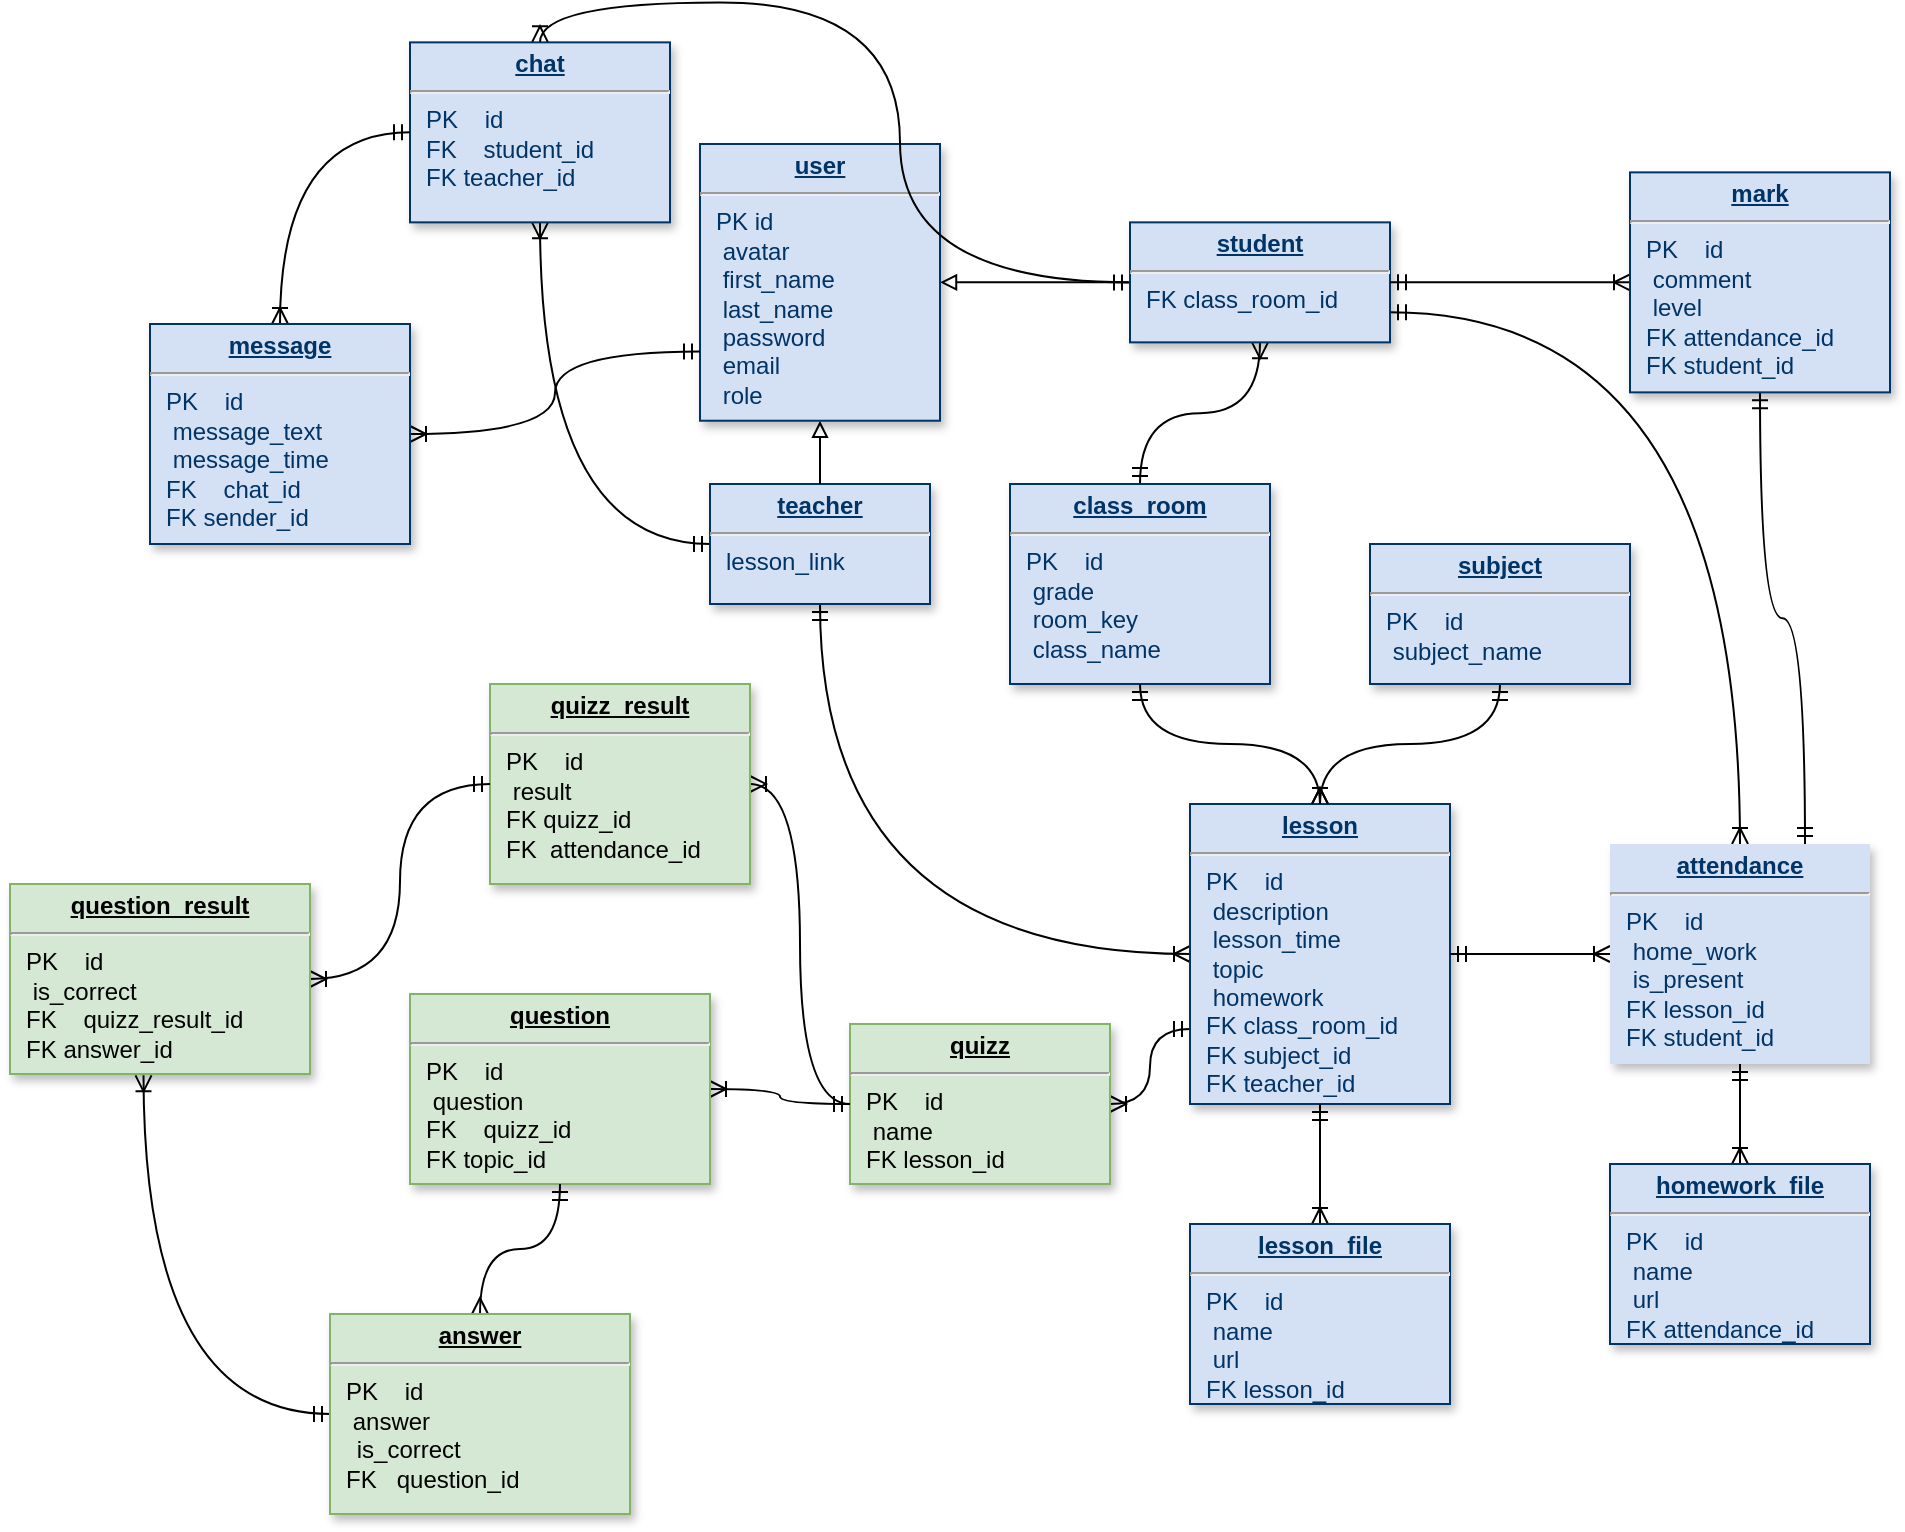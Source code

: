<mxfile version="21.3.7" type="device">
  <diagram name="Page-1" id="efa7a0a1-bf9b-a30e-e6df-94a7791c09e9">
    <mxGraphModel dx="2644" dy="2069" grid="1" gridSize="10" guides="1" tooltips="1" connect="1" arrows="1" fold="1" page="1" pageScale="1" pageWidth="826" pageHeight="1169" background="none" math="0" shadow="0">
      <root>
        <mxCell id="0" />
        <mxCell id="1" parent="0" />
        <mxCell id="FSWhQBPComcUucXuJDat-130" style="edgeStyle=orthogonalEdgeStyle;rounded=0;orthogonalLoop=1;jettySize=auto;html=1;exitX=0.5;exitY=1;exitDx=0;exitDy=0;entryX=0;entryY=0.5;entryDx=0;entryDy=0;endArrow=ERoneToMany;endFill=0;startArrow=ERmandOne;startFill=0;curved=1;" parent="1" source="21" target="FSWhQBPComcUucXuJDat-122" edge="1">
          <mxGeometry relative="1" as="geometry" />
        </mxCell>
        <mxCell id="FSWhQBPComcUucXuJDat-151" style="edgeStyle=orthogonalEdgeStyle;rounded=0;orthogonalLoop=1;jettySize=auto;html=1;entryX=0.5;entryY=1;entryDx=0;entryDy=0;startArrow=ERmandOne;startFill=0;endArrow=ERoneToMany;endFill=0;curved=1;" parent="1" source="21" target="FSWhQBPComcUucXuJDat-150" edge="1">
          <mxGeometry relative="1" as="geometry" />
        </mxCell>
        <mxCell id="21" value="&lt;p style=&quot;margin: 0px; margin-top: 4px; text-align: center; text-decoration: underline;&quot;&gt;&lt;strong&gt;teacher&lt;/strong&gt;&lt;/p&gt;&lt;hr&gt;&lt;p style=&quot;margin: 0px; margin-left: 8px;&quot;&gt;lesson_link&lt;/p&gt;" style="verticalAlign=top;align=left;overflow=fill;fontSize=12;fontFamily=Helvetica;html=1;strokeColor=#003366;shadow=1;fillColor=#D4E1F5;fontColor=#003366" parent="1" vertex="1">
          <mxGeometry x="310" y="120" width="110" height="60" as="geometry" />
        </mxCell>
        <mxCell id="FSWhQBPComcUucXuJDat-115" style="edgeStyle=orthogonalEdgeStyle;rounded=0;orthogonalLoop=1;jettySize=auto;html=1;exitX=1;exitY=0.5;exitDx=0;exitDy=0;entryX=0;entryY=0.5;entryDx=0;entryDy=0;endArrow=none;endFill=0;startArrow=block;startFill=0;curved=1;" parent="1" source="25" target="FSWhQBPComcUucXuJDat-114" edge="1">
          <mxGeometry relative="1" as="geometry" />
        </mxCell>
        <mxCell id="FSWhQBPComcUucXuJDat-116" style="edgeStyle=orthogonalEdgeStyle;rounded=0;orthogonalLoop=1;jettySize=auto;html=1;endArrow=none;endFill=0;startArrow=block;startFill=0;curved=1;" parent="1" source="25" target="21" edge="1">
          <mxGeometry relative="1" as="geometry" />
        </mxCell>
        <mxCell id="25" value="&lt;p style=&quot;margin: 0px; margin-top: 4px; text-align: center; text-decoration: underline;&quot;&gt;&lt;b&gt;user&lt;/b&gt;&lt;/p&gt;&lt;hr&gt;&lt;p style=&quot;margin: 0px; margin-left: 8px;&quot;&gt;PK&lt;span style=&quot;white-space: pre;&quot;&gt; &lt;/span&gt;id&lt;span style=&quot;white-space: pre;&quot;&gt; &lt;/span&gt;&lt;span style=&quot;white-space: pre;&quot;&gt; &lt;/span&gt;&lt;/p&gt;&lt;p style=&quot;margin: 0px; margin-left: 8px;&quot;&gt;&lt;span style=&quot;white-space: pre;&quot;&gt; &lt;/span&gt;avatar&lt;br&gt;&lt;/p&gt;&lt;p style=&quot;margin: 0px; margin-left: 8px;&quot;&gt;&lt;span style=&quot;white-space: pre;&quot;&gt; &lt;/span&gt;first_name&lt;br&gt;&lt;/p&gt;&lt;p style=&quot;margin: 0px; margin-left: 8px;&quot;&gt;&lt;span style=&quot;white-space: pre;&quot;&gt; &lt;/span&gt;last_name&lt;br&gt;&lt;/p&gt;&lt;p style=&quot;margin: 0px; margin-left: 8px;&quot;&gt;&lt;span style=&quot;white-space: pre;&quot;&gt; &lt;/span&gt;password&lt;br&gt;&lt;/p&gt;&lt;p style=&quot;margin: 0px; margin-left: 8px;&quot;&gt;&lt;span style=&quot;white-space: pre;&quot;&gt; &lt;/span&gt;email&lt;br&gt;&lt;/p&gt;&lt;p style=&quot;margin: 0px; margin-left: 8px;&quot;&gt;&lt;span style=&quot;white-space: pre;&quot;&gt; &lt;/span&gt;role&lt;/p&gt;" style="verticalAlign=top;align=left;overflow=fill;fontSize=12;fontFamily=Helvetica;html=1;strokeColor=#003366;shadow=1;fillColor=#D4E1F5;fontColor=#003366" parent="1" vertex="1">
          <mxGeometry x="305" y="-50" width="120" height="138.36" as="geometry" />
        </mxCell>
        <mxCell id="FSWhQBPComcUucXuJDat-127" style="edgeStyle=orthogonalEdgeStyle;rounded=0;orthogonalLoop=1;jettySize=auto;html=1;entryX=0.5;entryY=0;entryDx=0;entryDy=0;startArrow=ERoneToMany;startFill=0;endArrow=ERmandOne;endFill=0;curved=1;" parent="1" source="FSWhQBPComcUucXuJDat-114" target="FSWhQBPComcUucXuJDat-117" edge="1">
          <mxGeometry relative="1" as="geometry" />
        </mxCell>
        <mxCell id="FSWhQBPComcUucXuJDat-134" style="rounded=0;orthogonalLoop=1;jettySize=auto;html=1;entryX=0.5;entryY=0;entryDx=0;entryDy=0;startArrow=ERmandOne;startFill=0;endArrow=ERoneToMany;endFill=0;exitX=1;exitY=0.75;exitDx=0;exitDy=0;edgeStyle=orthogonalEdgeStyle;curved=1;" parent="1" source="FSWhQBPComcUucXuJDat-114" target="FSWhQBPComcUucXuJDat-132" edge="1">
          <mxGeometry relative="1" as="geometry" />
        </mxCell>
        <mxCell id="FSWhQBPComcUucXuJDat-152" style="edgeStyle=orthogonalEdgeStyle;rounded=0;orthogonalLoop=1;jettySize=auto;html=1;entryX=0.5;entryY=0;entryDx=0;entryDy=0;startArrow=ERmandOne;startFill=0;endArrow=ERoneToMany;endFill=0;curved=1;" parent="1" source="FSWhQBPComcUucXuJDat-114" target="FSWhQBPComcUucXuJDat-150" edge="1">
          <mxGeometry relative="1" as="geometry" />
        </mxCell>
        <mxCell id="FSWhQBPComcUucXuJDat-114" value="&lt;p style=&quot;margin: 0px; margin-top: 4px; text-align: center; text-decoration: underline;&quot;&gt;&lt;strong&gt;student&lt;/strong&gt;&lt;/p&gt;&lt;hr&gt;&lt;p style=&quot;margin: 0px; margin-left: 8px;&quot;&gt;FK class_room_id&lt;/p&gt;" style="verticalAlign=top;align=left;overflow=fill;fontSize=12;fontFamily=Helvetica;html=1;strokeColor=#003366;shadow=1;fillColor=#D4E1F5;fontColor=#003366" parent="1" vertex="1">
          <mxGeometry x="520" y="-10.82" width="130" height="60" as="geometry" />
        </mxCell>
        <mxCell id="FSWhQBPComcUucXuJDat-117" value="&lt;p style=&quot;margin: 0px; margin-top: 4px; text-align: center; text-decoration: underline;&quot;&gt;&lt;strong&gt;class_room&lt;/strong&gt;&lt;/p&gt;&lt;hr&gt;&lt;p style=&quot;border-color: var(--border-color); margin: 0px 0px 0px 8px;&quot;&gt;PK&lt;span style=&quot;white-space: pre;&quot;&gt;&amp;nbsp;&amp;nbsp;&amp;nbsp;&amp;nbsp;&lt;/span&gt;id&lt;span style=&quot;border-color: var(--border-color);&quot;&gt;&lt;span style=&quot;white-space: pre;&quot;&gt;&amp;nbsp;&amp;nbsp;&amp;nbsp;&amp;nbsp;&lt;/span&gt;&lt;/span&gt;&lt;span style=&quot;border-color: var(--border-color);&quot;&gt;&lt;span style=&quot;white-space: pre;&quot;&gt;&amp;nbsp;&amp;nbsp;&lt;/span&gt;&lt;/span&gt;&lt;/p&gt;&lt;p style=&quot;border-color: var(--border-color); margin: 0px 0px 0px 8px;&quot;&gt;&lt;span style=&quot;border-color: var(--border-color);&quot;&gt;&lt;span style=&quot;white-space: pre;&quot;&gt;&lt;span style=&quot;white-space: pre;&quot;&gt; &lt;/span&gt;grade&lt;/span&gt;&lt;/span&gt;&lt;/p&gt;&lt;p style=&quot;border-color: var(--border-color); margin: 0px 0px 0px 8px;&quot;&gt;&lt;span style=&quot;border-color: var(--border-color);&quot;&gt;&lt;span style=&quot;white-space: pre;&quot;&gt;&lt;span style=&quot;white-space: pre;&quot;&gt; &lt;/span&gt;room_key&lt;br&gt;&lt;/span&gt;&lt;/span&gt;&lt;/p&gt;&lt;p style=&quot;border-color: var(--border-color); margin: 0px 0px 0px 8px;&quot;&gt;&lt;span style=&quot;white-space: pre;&quot;&gt; &lt;/span&gt;class_name&lt;br&gt;&lt;/p&gt;&lt;p style=&quot;border-color: var(--border-color); margin: 0px 0px 0px 8px;&quot;&gt;&lt;span style=&quot;border-color: var(--border-color);&quot;&gt;&lt;span style=&quot;white-space: pre;&quot;&gt;&amp;nbsp;&amp;nbsp;&lt;/span&gt;&lt;/span&gt;&lt;/p&gt;&lt;div&gt;&lt;br&gt;&lt;/div&gt;" style="verticalAlign=top;align=left;overflow=fill;fontSize=12;fontFamily=Helvetica;html=1;strokeColor=#003366;shadow=1;fillColor=#D4E1F5;fontColor=#003366" parent="1" vertex="1">
          <mxGeometry x="460" y="120" width="130" height="100" as="geometry" />
        </mxCell>
        <mxCell id="FSWhQBPComcUucXuJDat-123" style="edgeStyle=orthogonalEdgeStyle;rounded=0;orthogonalLoop=1;jettySize=auto;html=1;entryX=0.5;entryY=1;entryDx=0;entryDy=0;startArrow=ERoneToMany;startFill=0;endArrow=ERmandOne;endFill=0;curved=1;" parent="1" source="FSWhQBPComcUucXuJDat-122" target="FSWhQBPComcUucXuJDat-117" edge="1">
          <mxGeometry relative="1" as="geometry" />
        </mxCell>
        <mxCell id="FSWhQBPComcUucXuJDat-171" style="edgeStyle=orthogonalEdgeStyle;rounded=0;orthogonalLoop=1;jettySize=auto;html=1;exitX=0;exitY=0.75;exitDx=0;exitDy=0;entryX=1;entryY=0.5;entryDx=0;entryDy=0;curved=1;endArrow=ERoneToMany;endFill=0;startArrow=ERmandOne;startFill=0;" parent="1" source="FSWhQBPComcUucXuJDat-122" target="FSWhQBPComcUucXuJDat-168" edge="1">
          <mxGeometry relative="1" as="geometry" />
        </mxCell>
        <mxCell id="FSWhQBPComcUucXuJDat-122" value="&lt;p style=&quot;margin: 0px; margin-top: 4px; text-align: center; text-decoration: underline;&quot;&gt;&lt;strong&gt;lesson&lt;/strong&gt;&lt;/p&gt;&lt;hr&gt;&lt;p style=&quot;border-color: var(--border-color); margin: 0px 0px 0px 8px;&quot;&gt;PK&lt;span style=&quot;white-space: pre;&quot;&gt;&amp;nbsp;&amp;nbsp;&amp;nbsp;&amp;nbsp;&lt;/span&gt;id&lt;span style=&quot;border-color: var(--border-color);&quot;&gt;&lt;span style=&quot;white-space: pre;&quot;&gt;&amp;nbsp;&amp;nbsp;&amp;nbsp;&amp;nbsp;&lt;/span&gt;&lt;/span&gt;&lt;span style=&quot;border-color: var(--border-color);&quot;&gt;&lt;span style=&quot;white-space: pre;&quot;&gt;&amp;nbsp;&amp;nbsp;&lt;/span&gt;&lt;/span&gt;&lt;/p&gt;&lt;p style=&quot;border-color: var(--border-color); margin: 0px 0px 0px 8px;&quot;&gt;&lt;span style=&quot;border-color: var(--border-color);&quot;&gt;&lt;span style=&quot;white-space: pre;&quot;&gt;&lt;span style=&quot;white-space: pre;&quot;&gt; &lt;/span&gt;description&lt;/span&gt;&lt;/span&gt;&lt;/p&gt;&lt;p style=&quot;border-color: var(--border-color); margin: 0px 0px 0px 8px;&quot;&gt;&lt;span style=&quot;border-color: var(--border-color);&quot;&gt;&lt;span style=&quot;white-space: pre;&quot;&gt;&lt;span style=&quot;white-space: pre;&quot;&gt; &lt;/span&gt;lesson_time&lt;br&gt;&lt;/span&gt;&lt;/span&gt;&lt;/p&gt;&lt;p style=&quot;border-color: var(--border-color); margin: 0px 0px 0px 8px;&quot;&gt;&lt;span style=&quot;border-color: var(--border-color);&quot;&gt;&lt;span style=&quot;white-space: pre;&quot;&gt;&lt;span style=&quot;white-space: pre;&quot;&gt; &lt;/span&gt;topic&lt;br&gt;&lt;/span&gt;&lt;/span&gt;&lt;/p&gt;&lt;p style=&quot;border-color: var(--border-color); margin: 0px 0px 0px 8px;&quot;&gt;&lt;span style=&quot;border-color: var(--border-color);&quot;&gt;&lt;span style=&quot;white-space: pre;&quot;&gt;&lt;span style=&quot;white-space: pre;&quot;&gt; &lt;/span&gt;homework&lt;br&gt;&lt;/span&gt;&lt;/span&gt;&lt;/p&gt;&lt;p style=&quot;border-color: var(--border-color); margin: 0px 0px 0px 8px;&quot;&gt;&lt;span style=&quot;white-space: pre;&quot;&gt;FK&lt;span style=&quot;white-space: pre;&quot;&gt; &lt;/span&gt;class_room_id&lt;/span&gt;&lt;/p&gt;&lt;p style=&quot;border-color: var(--border-color); margin: 0px 0px 0px 8px;&quot;&gt;&lt;span style=&quot;white-space: pre;&quot;&gt;FK&lt;span style=&quot;white-space: pre;&quot;&gt; &lt;/span&gt;subject_id&lt;/span&gt;&lt;/p&gt;&lt;p style=&quot;border-color: var(--border-color); margin: 0px 0px 0px 8px;&quot;&gt;&lt;span style=&quot;white-space: pre;&quot;&gt;FK&lt;span style=&quot;white-space: pre;&quot;&gt; &lt;/span&gt;teacher_id&lt;/span&gt;&lt;/p&gt;&lt;div&gt;&lt;br&gt;&lt;/div&gt;" style="verticalAlign=top;align=left;overflow=fill;fontSize=12;fontFamily=Helvetica;html=1;strokeColor=#003366;shadow=1;fillColor=#D4E1F5;fontColor=#003366" parent="1" vertex="1">
          <mxGeometry x="550" y="280" width="130" height="150" as="geometry" />
        </mxCell>
        <mxCell id="FSWhQBPComcUucXuJDat-129" style="edgeStyle=orthogonalEdgeStyle;rounded=0;orthogonalLoop=1;jettySize=auto;html=1;entryX=0.5;entryY=0;entryDx=0;entryDy=0;endArrow=ERoneToMany;endFill=0;startArrow=ERmandOne;startFill=0;curved=1;" parent="1" source="FSWhQBPComcUucXuJDat-126" target="FSWhQBPComcUucXuJDat-122" edge="1">
          <mxGeometry relative="1" as="geometry" />
        </mxCell>
        <mxCell id="FSWhQBPComcUucXuJDat-126" value="&lt;p style=&quot;margin: 0px; margin-top: 4px; text-align: center; text-decoration: underline;&quot;&gt;&lt;strong&gt;subject&lt;/strong&gt;&lt;/p&gt;&lt;hr&gt;&lt;p style=&quot;border-color: var(--border-color); margin: 0px 0px 0px 8px;&quot;&gt;PK&amp;nbsp;&amp;nbsp;&amp;nbsp;&amp;nbsp;id&lt;span style=&quot;border-color: var(--border-color);&quot;&gt;&lt;span style=&quot;border-color: var(--border-color);&quot;&gt;&amp;nbsp;&amp;nbsp;&amp;nbsp;&amp;nbsp;&lt;/span&gt;&lt;/span&gt;&lt;span style=&quot;border-color: var(--border-color);&quot;&gt;&lt;span style=&quot;border-color: var(--border-color);&quot;&gt;&amp;nbsp;&lt;/span&gt;&lt;/span&gt;&lt;/p&gt;&lt;p style=&quot;border-color: var(--border-color); margin: 0px 0px 0px 8px;&quot;&gt;&lt;span style=&quot;border-color: var(--border-color);&quot;&gt;&lt;span style=&quot;border-color: var(--border-color);&quot;&gt;&lt;span style=&quot;white-space: pre;&quot;&gt; &lt;/span&gt;subject_name&amp;nbsp;&lt;/span&gt;&lt;/span&gt;&lt;/p&gt;&lt;div&gt;&lt;span style=&quot;border-color: var(--border-color);&quot;&gt;&lt;span style=&quot;border-color: var(--border-color);&quot;&gt;&lt;br&gt;&lt;/span&gt;&lt;/span&gt;&lt;/div&gt;" style="verticalAlign=top;align=left;overflow=fill;fontSize=12;fontFamily=Helvetica;html=1;strokeColor=#003366;shadow=1;fillColor=#D4E1F5;fontColor=#003366" parent="1" vertex="1">
          <mxGeometry x="640" y="150" width="130" height="70" as="geometry" />
        </mxCell>
        <mxCell id="FSWhQBPComcUucXuJDat-133" style="edgeStyle=orthogonalEdgeStyle;rounded=0;orthogonalLoop=1;jettySize=auto;html=1;exitX=0;exitY=0.5;exitDx=0;exitDy=0;entryX=1;entryY=0.5;entryDx=0;entryDy=0;startArrow=ERoneToMany;startFill=0;endArrow=ERmandOne;endFill=0;curved=1;" parent="1" source="FSWhQBPComcUucXuJDat-132" target="FSWhQBPComcUucXuJDat-122" edge="1">
          <mxGeometry relative="1" as="geometry" />
        </mxCell>
        <mxCell id="FSWhQBPComcUucXuJDat-132" value="&lt;p style=&quot;margin: 0px; margin-top: 4px; text-align: center; text-decoration: underline;&quot;&gt;&lt;strong&gt;attendance&lt;/strong&gt;&lt;/p&gt;&lt;hr&gt;&lt;p style=&quot;border-color: var(--border-color); margin: 0px 0px 0px 8px;&quot;&gt;PK&lt;span style=&quot;white-space: pre;&quot;&gt;&amp;nbsp;&amp;nbsp;&amp;nbsp;&amp;nbsp;&lt;/span&gt;id&lt;span style=&quot;border-color: var(--border-color);&quot;&gt;&lt;span style=&quot;white-space: pre;&quot;&gt;&amp;nbsp;&amp;nbsp;&amp;nbsp;&amp;nbsp;&lt;/span&gt;&lt;/span&gt;&lt;span style=&quot;border-color: var(--border-color);&quot;&gt;&lt;span style=&quot;white-space: pre;&quot;&gt;&amp;nbsp;&amp;nbsp;&lt;/span&gt;&lt;/span&gt;&lt;/p&gt;&lt;p style=&quot;border-color: var(--border-color); margin: 0px 0px 0px 8px;&quot;&gt;&lt;span style=&quot;border-color: var(--border-color);&quot;&gt;&lt;span style=&quot;white-space: pre;&quot;&gt;&lt;span style=&quot;white-space: pre;&quot;&gt; &lt;/span&gt;home_work&lt;/span&gt;&lt;/span&gt;&lt;/p&gt;&lt;p style=&quot;border-color: var(--border-color); margin: 0px 0px 0px 8px;&quot;&gt;&lt;span style=&quot;border-color: var(--border-color);&quot;&gt;&lt;span style=&quot;white-space: pre;&quot;&gt;&lt;span style=&quot;white-space: pre;&quot;&gt; &lt;/span&gt;is_present&lt;br&gt;&lt;/span&gt;&lt;/span&gt;&lt;/p&gt;&lt;p style=&quot;border-color: var(--border-color); margin: 0px 0px 0px 8px;&quot;&gt;&lt;span style=&quot;border-color: var(--border-color);&quot;&gt;&lt;span style=&quot;white-space: pre;&quot;&gt;FK&lt;span style=&quot;white-space: pre;&quot;&gt; &lt;/span&gt;lesson_id&lt;/span&gt;&lt;/span&gt;&lt;/p&gt;&lt;p style=&quot;border-color: var(--border-color); margin: 0px 0px 0px 8px;&quot;&gt;&lt;span style=&quot;border-color: var(--border-color);&quot;&gt;&lt;span style=&quot;white-space: pre;&quot;&gt;FK&lt;span style=&quot;white-space: pre;&quot;&gt; &lt;/span&gt;student_id&lt;/span&gt;&lt;/span&gt;&lt;/p&gt;&lt;p style=&quot;border-color: var(--border-color); margin: 0px 0px 0px 8px;&quot;&gt;&lt;span style=&quot;white-space: pre;&quot;&gt;&lt;br&gt;&lt;/span&gt;&lt;/p&gt;&lt;p style=&quot;border-color: var(--border-color); margin: 0px 0px 0px 8px;&quot;&gt;&lt;span style=&quot;border-color: var(--border-color);&quot;&gt;&lt;span style=&quot;white-space: pre;&quot;&gt;&amp;nbsp;&amp;nbsp;&lt;/span&gt;&lt;/span&gt;&lt;/p&gt;&lt;div&gt;&lt;br&gt;&lt;/div&gt;" style="verticalAlign=top;align=left;overflow=fill;fontSize=12;fontFamily=Helvetica;html=1;strokeColor=none;shadow=1;fillColor=#D4E1F5;fontColor=#003366" parent="1" vertex="1">
          <mxGeometry x="760" y="300" width="130" height="110" as="geometry" />
        </mxCell>
        <mxCell id="FSWhQBPComcUucXuJDat-136" style="edgeStyle=orthogonalEdgeStyle;rounded=0;orthogonalLoop=1;jettySize=auto;html=1;entryX=0.5;entryY=1;entryDx=0;entryDy=0;startArrow=ERoneToMany;startFill=0;endArrow=ERmandOne;endFill=0;curved=1;" parent="1" source="FSWhQBPComcUucXuJDat-135" target="FSWhQBPComcUucXuJDat-122" edge="1">
          <mxGeometry relative="1" as="geometry" />
        </mxCell>
        <mxCell id="FSWhQBPComcUucXuJDat-135" value="&lt;p style=&quot;margin: 0px; margin-top: 4px; text-align: center; text-decoration: underline;&quot;&gt;&lt;strong&gt;lesson_file&lt;/strong&gt;&lt;/p&gt;&lt;hr&gt;&lt;p style=&quot;border-color: var(--border-color); margin: 0px 0px 0px 8px;&quot;&gt;PK&lt;span style=&quot;white-space: pre;&quot;&gt;&amp;nbsp;&amp;nbsp;&amp;nbsp;&amp;nbsp;&lt;/span&gt;id&lt;span style=&quot;border-color: var(--border-color);&quot;&gt;&lt;span style=&quot;white-space: pre;&quot;&gt;&amp;nbsp;&amp;nbsp;&amp;nbsp;&amp;nbsp;&lt;/span&gt;&lt;/span&gt;&lt;span style=&quot;border-color: var(--border-color);&quot;&gt;&lt;span style=&quot;white-space: pre;&quot;&gt;&amp;nbsp;&amp;nbsp;&lt;/span&gt;&lt;/span&gt;&lt;/p&gt;&lt;p style=&quot;border-color: var(--border-color); margin: 0px 0px 0px 8px;&quot;&gt;&lt;span style=&quot;border-color: var(--border-color);&quot;&gt;&lt;span style=&quot;white-space: pre;&quot;&gt;&lt;span style=&quot;white-space: pre;&quot;&gt; &lt;/span&gt;name&lt;/span&gt;&lt;/span&gt;&lt;/p&gt;&lt;p style=&quot;border-color: var(--border-color); margin: 0px 0px 0px 8px;&quot;&gt;&lt;span style=&quot;border-color: var(--border-color);&quot;&gt;&lt;span style=&quot;white-space: pre;&quot;&gt;&lt;span style=&quot;white-space: pre;&quot;&gt; &lt;/span&gt;url&lt;br&gt;&lt;/span&gt;&lt;/span&gt;&lt;/p&gt;&lt;p style=&quot;border-color: var(--border-color); margin: 0px 0px 0px 8px;&quot;&gt;&lt;span style=&quot;border-color: var(--border-color);&quot;&gt;&lt;span style=&quot;white-space: pre;&quot;&gt;FK&lt;span style=&quot;white-space: pre;&quot;&gt; &lt;/span&gt;lesson_id&lt;/span&gt;&lt;/span&gt;&lt;span style=&quot;white-space: pre; background-color: initial;&quot;&gt;&amp;nbsp;&lt;/span&gt;&lt;/p&gt;&lt;div&gt;&lt;br&gt;&lt;/div&gt;" style="verticalAlign=top;align=left;overflow=fill;fontSize=12;fontFamily=Helvetica;html=1;strokeColor=#003366;shadow=1;fillColor=#D4E1F5;fontColor=#003366" parent="1" vertex="1">
          <mxGeometry x="550" y="490" width="130" height="90" as="geometry" />
        </mxCell>
        <mxCell id="FSWhQBPComcUucXuJDat-140" value="" style="edgeStyle=orthogonalEdgeStyle;rounded=0;orthogonalLoop=1;jettySize=auto;html=1;startArrow=ERoneToMany;startFill=0;endArrow=ERmandOne;endFill=0;curved=1;" parent="1" source="FSWhQBPComcUucXuJDat-137" target="FSWhQBPComcUucXuJDat-132" edge="1">
          <mxGeometry relative="1" as="geometry" />
        </mxCell>
        <mxCell id="FSWhQBPComcUucXuJDat-137" value="&lt;p style=&quot;margin: 0px; margin-top: 4px; text-align: center; text-decoration: underline;&quot;&gt;&lt;strong&gt;homework_file&lt;/strong&gt;&lt;/p&gt;&lt;hr&gt;&lt;p style=&quot;border-color: var(--border-color); margin: 0px 0px 0px 8px;&quot;&gt;PK&lt;span style=&quot;white-space: pre;&quot;&gt;&amp;nbsp;&amp;nbsp;&amp;nbsp;&amp;nbsp;&lt;/span&gt;id&lt;span style=&quot;border-color: var(--border-color);&quot;&gt;&lt;span style=&quot;white-space: pre;&quot;&gt;&amp;nbsp;&amp;nbsp;&amp;nbsp;&amp;nbsp;&lt;/span&gt;&lt;/span&gt;&lt;span style=&quot;border-color: var(--border-color);&quot;&gt;&lt;span style=&quot;white-space: pre;&quot;&gt;&amp;nbsp;&amp;nbsp;&lt;/span&gt;&lt;/span&gt;&lt;/p&gt;&lt;p style=&quot;border-color: var(--border-color); margin: 0px 0px 0px 8px;&quot;&gt;&lt;span style=&quot;border-color: var(--border-color);&quot;&gt;&lt;span style=&quot;white-space: pre;&quot;&gt;&lt;span style=&quot;white-space: pre;&quot;&gt; &lt;/span&gt;name&lt;/span&gt;&lt;/span&gt;&lt;/p&gt;&lt;p style=&quot;border-color: var(--border-color); margin: 0px 0px 0px 8px;&quot;&gt;&lt;span style=&quot;border-color: var(--border-color);&quot;&gt;&lt;span style=&quot;white-space: pre;&quot;&gt;&lt;span style=&quot;white-space: pre;&quot;&gt; &lt;/span&gt;url&lt;br&gt;&lt;/span&gt;&lt;/span&gt;&lt;/p&gt;&lt;p style=&quot;border-color: var(--border-color); margin: 0px 0px 0px 8px;&quot;&gt;&lt;span style=&quot;border-color: var(--border-color);&quot;&gt;&lt;span style=&quot;white-space: pre;&quot;&gt;FK&lt;span style=&quot;white-space: pre;&quot;&gt; &lt;/span&gt;attendance_id&lt;/span&gt;&lt;/span&gt;&lt;span style=&quot;white-space: pre; background-color: initial;&quot;&gt;&amp;nbsp;&lt;/span&gt;&lt;/p&gt;&lt;div&gt;&lt;br&gt;&lt;/div&gt;" style="verticalAlign=top;align=left;overflow=fill;fontSize=12;fontFamily=Helvetica;html=1;strokeColor=#003366;shadow=1;fillColor=#D4E1F5;fontColor=#003366" parent="1" vertex="1">
          <mxGeometry x="760" y="460" width="130" height="90" as="geometry" />
        </mxCell>
        <mxCell id="FSWhQBPComcUucXuJDat-144" style="edgeStyle=orthogonalEdgeStyle;rounded=0;orthogonalLoop=1;jettySize=auto;html=1;exitX=0.5;exitY=1;exitDx=0;exitDy=0;entryX=0.75;entryY=0;entryDx=0;entryDy=0;startArrow=ERmandOne;startFill=0;endArrow=ERmandOne;endFill=0;curved=1;" parent="1" source="FSWhQBPComcUucXuJDat-142" target="FSWhQBPComcUucXuJDat-132" edge="1">
          <mxGeometry relative="1" as="geometry" />
        </mxCell>
        <mxCell id="FSWhQBPComcUucXuJDat-149" style="edgeStyle=orthogonalEdgeStyle;rounded=0;orthogonalLoop=1;jettySize=auto;html=1;entryX=1;entryY=0.5;entryDx=0;entryDy=0;endArrow=ERmandOne;endFill=0;startArrow=ERoneToMany;startFill=0;curved=1;" parent="1" source="FSWhQBPComcUucXuJDat-142" target="FSWhQBPComcUucXuJDat-114" edge="1">
          <mxGeometry relative="1" as="geometry" />
        </mxCell>
        <mxCell id="FSWhQBPComcUucXuJDat-142" value="&lt;p style=&quot;margin: 0px; margin-top: 4px; text-align: center; text-decoration: underline;&quot;&gt;&lt;strong&gt;mark&lt;/strong&gt;&lt;/p&gt;&lt;hr&gt;&lt;p style=&quot;border-color: var(--border-color); margin: 0px 0px 0px 8px;&quot;&gt;PK&lt;span style=&quot;white-space: pre;&quot;&gt;&amp;nbsp;&amp;nbsp;&amp;nbsp;&amp;nbsp;&lt;/span&gt;id&lt;span style=&quot;border-color: var(--border-color);&quot;&gt;&lt;span style=&quot;white-space: pre;&quot;&gt;&amp;nbsp;&amp;nbsp;&amp;nbsp;&amp;nbsp;&lt;/span&gt;&lt;/span&gt;&lt;span style=&quot;border-color: var(--border-color);&quot;&gt;&lt;span style=&quot;white-space: pre;&quot;&gt;&amp;nbsp;&amp;nbsp;&lt;/span&gt;&lt;/span&gt;&lt;/p&gt;&lt;p style=&quot;border-color: var(--border-color); margin: 0px 0px 0px 8px;&quot;&gt;&lt;span style=&quot;border-color: var(--border-color);&quot;&gt;&lt;span style=&quot;white-space: pre;&quot;&gt;&lt;span style=&quot;white-space: pre;&quot;&gt; &lt;/span&gt;comment&lt;/span&gt;&lt;/span&gt;&lt;/p&gt;&lt;p style=&quot;border-color: var(--border-color); margin: 0px 0px 0px 8px;&quot;&gt;&lt;span style=&quot;border-color: var(--border-color);&quot;&gt;&lt;span style=&quot;white-space: pre;&quot;&gt;&lt;span style=&quot;white-space: pre;&quot;&gt; &lt;/span&gt;level&lt;br&gt;&lt;/span&gt;&lt;/span&gt;&lt;/p&gt;&lt;p style=&quot;border-color: var(--border-color); margin: 0px 0px 0px 8px;&quot;&gt;&lt;span style=&quot;border-color: var(--border-color);&quot;&gt;&lt;span style=&quot;white-space: pre;&quot;&gt;FK&lt;span style=&quot;white-space: pre;&quot;&gt; &lt;/span&gt;attendance_id&lt;/span&gt;&lt;/span&gt;&lt;span style=&quot;white-space: pre; background-color: initial;&quot;&gt;&amp;nbsp;&lt;/span&gt;&lt;/p&gt;&lt;p style=&quot;border-color: var(--border-color); margin: 0px 0px 0px 8px;&quot;&gt;&lt;span style=&quot;white-space: pre; background-color: initial;&quot;&gt;FK&lt;span style=&quot;white-space: pre;&quot;&gt; &lt;/span&gt;student_id&lt;/span&gt;&lt;/p&gt;" style="verticalAlign=top;align=left;overflow=fill;fontSize=12;fontFamily=Helvetica;html=1;strokeColor=#003366;shadow=1;fillColor=#D4E1F5;fontColor=#003366" parent="1" vertex="1">
          <mxGeometry x="770" y="-35.82" width="130" height="110" as="geometry" />
        </mxCell>
        <mxCell id="FSWhQBPComcUucXuJDat-150" value="&lt;p style=&quot;margin: 0px; margin-top: 4px; text-align: center; text-decoration: underline;&quot;&gt;&lt;strong&gt;chat&lt;/strong&gt;&lt;/p&gt;&lt;hr&gt;&lt;p style=&quot;border-color: var(--border-color); margin: 0px 0px 0px 8px;&quot;&gt;PK&lt;span style=&quot;&quot;&gt;&amp;nbsp;&amp;nbsp;&amp;nbsp;&amp;nbsp;&lt;/span&gt;id&lt;span style=&quot;border-color: var(--border-color);&quot;&gt;&lt;span style=&quot;&quot;&gt;&amp;nbsp;&amp;nbsp;&amp;nbsp;&amp;nbsp;&lt;/span&gt;&lt;/span&gt;&lt;span style=&quot;border-color: var(--border-color);&quot;&gt;&lt;span style=&quot;&quot;&gt;&amp;nbsp;&amp;nbsp;&lt;/span&gt;&lt;/span&gt;&lt;/p&gt;&lt;p style=&quot;border-color: var(--border-color); margin: 0px 0px 0px 8px;&quot;&gt;&lt;span style=&quot;border-color: var(--border-color);&quot;&gt;&lt;span style=&quot;&quot;&gt;FK&lt;span style=&quot;&quot;&gt;&lt;span style=&quot;&quot;&gt;&amp;nbsp;&amp;nbsp;&amp;nbsp;&amp;nbsp;&lt;/span&gt;&lt;/span&gt;student_id&lt;/span&gt;&lt;/span&gt;&lt;/p&gt;&lt;p style=&quot;border-color: var(--border-color); margin: 0px 0px 0px 8px;&quot;&gt;&lt;span style=&quot;border-color: var(--border-color);&quot;&gt;&lt;span style=&quot;&quot;&gt;FK&lt;span style=&quot;white-space: pre;&quot;&gt; &lt;/span&gt;teacher_id&lt;/span&gt;&lt;/span&gt;&lt;/p&gt;" style="verticalAlign=top;align=left;overflow=fill;fontSize=12;fontFamily=Helvetica;html=1;strokeColor=#003366;shadow=1;fillColor=#D4E1F5;fontColor=#003366" parent="1" vertex="1">
          <mxGeometry x="160" y="-100.82" width="130" height="90" as="geometry" />
        </mxCell>
        <mxCell id="FSWhQBPComcUucXuJDat-160" style="edgeStyle=orthogonalEdgeStyle;rounded=0;orthogonalLoop=1;jettySize=auto;html=1;entryX=0;entryY=0.5;entryDx=0;entryDy=0;endArrow=ERmandOne;endFill=0;startArrow=ERoneToMany;startFill=0;curved=1;" parent="1" source="FSWhQBPComcUucXuJDat-153" target="FSWhQBPComcUucXuJDat-150" edge="1">
          <mxGeometry relative="1" as="geometry" />
        </mxCell>
        <mxCell id="FSWhQBPComcUucXuJDat-163" style="edgeStyle=orthogonalEdgeStyle;rounded=0;orthogonalLoop=1;jettySize=auto;html=1;entryX=0;entryY=0.75;entryDx=0;entryDy=0;endArrow=ERmandOne;endFill=0;startArrow=ERoneToMany;startFill=0;curved=1;" parent="1" source="FSWhQBPComcUucXuJDat-153" target="25" edge="1">
          <mxGeometry relative="1" as="geometry" />
        </mxCell>
        <mxCell id="FSWhQBPComcUucXuJDat-153" value="&lt;p style=&quot;margin: 0px; margin-top: 4px; text-align: center; text-decoration: underline;&quot;&gt;&lt;strong&gt;message&lt;/strong&gt;&lt;/p&gt;&lt;hr&gt;&lt;p style=&quot;border-color: var(--border-color); margin: 0px 0px 0px 8px;&quot;&gt;PK&lt;span style=&quot;&quot;&gt;&amp;nbsp;&amp;nbsp;&amp;nbsp;&amp;nbsp;&lt;/span&gt;id&lt;span style=&quot;border-color: var(--border-color);&quot;&gt;&lt;span style=&quot;&quot;&gt;&amp;nbsp;&amp;nbsp;&amp;nbsp;&amp;nbsp;&lt;/span&gt;&lt;/span&gt;&lt;span style=&quot;border-color: var(--border-color);&quot;&gt;&lt;span style=&quot;&quot;&gt;&amp;nbsp;&amp;nbsp;&lt;/span&gt;&lt;/span&gt;&lt;/p&gt;&lt;p style=&quot;border-color: var(--border-color); margin: 0px 0px 0px 8px;&quot;&gt;&lt;span style=&quot;border-color: var(--border-color);&quot;&gt;&lt;span style=&quot;&quot;&gt;&lt;span style=&quot;white-space: pre;&quot;&gt; &lt;/span&gt;message_text&lt;br&gt;&lt;/span&gt;&lt;/span&gt;&lt;/p&gt;&lt;p style=&quot;border-color: var(--border-color); margin: 0px 0px 0px 8px;&quot;&gt;&lt;span style=&quot;border-color: var(--border-color);&quot;&gt;&lt;span style=&quot;&quot;&gt;&lt;span style=&quot;white-space: pre;&quot;&gt; &lt;/span&gt;message_time&lt;br&gt;&lt;/span&gt;&lt;/span&gt;&lt;/p&gt;&lt;p style=&quot;border-color: var(--border-color); margin: 0px 0px 0px 8px;&quot;&gt;&lt;span style=&quot;border-color: var(--border-color);&quot;&gt;&lt;span style=&quot;&quot;&gt;FK&lt;span style=&quot;&quot;&gt;&lt;span style=&quot;&quot;&gt;&amp;nbsp;&amp;nbsp;&amp;nbsp;&amp;nbsp;&lt;/span&gt;&lt;/span&gt;chat_id&lt;/span&gt;&lt;/span&gt;&lt;/p&gt;&lt;p style=&quot;border-color: var(--border-color); margin: 0px 0px 0px 8px;&quot;&gt;&lt;span style=&quot;border-color: var(--border-color);&quot;&gt;&lt;span style=&quot;&quot;&gt;FK&lt;span style=&quot;white-space: pre;&quot;&gt; &lt;/span&gt;sender_id&lt;/span&gt;&lt;/span&gt;&lt;/p&gt;" style="verticalAlign=top;align=left;overflow=fill;fontSize=12;fontFamily=Helvetica;html=1;strokeColor=#003366;shadow=1;fillColor=#D4E1F5;fontColor=#003366" parent="1" vertex="1">
          <mxGeometry x="30" y="40" width="130" height="110" as="geometry" />
        </mxCell>
        <mxCell id="FSWhQBPComcUucXuJDat-185" style="edgeStyle=orthogonalEdgeStyle;rounded=0;orthogonalLoop=1;jettySize=auto;html=1;entryX=1;entryY=0.5;entryDx=0;entryDy=0;curved=1;endArrow=ERoneToMany;endFill=0;startArrow=ERmandOne;startFill=0;" parent="1" source="FSWhQBPComcUucXuJDat-168" target="FSWhQBPComcUucXuJDat-180" edge="1">
          <mxGeometry relative="1" as="geometry" />
        </mxCell>
        <mxCell id="FSWhQBPComcUucXuJDat-168" value="&lt;p style=&quot;margin: 0px; margin-top: 4px; text-align: center; text-decoration: underline;&quot;&gt;&lt;strong&gt;quizz&lt;/strong&gt;&lt;/p&gt;&lt;hr&gt;&lt;p style=&quot;border-color: var(--border-color); margin: 0px 0px 0px 8px;&quot;&gt;PK&lt;span style=&quot;white-space: pre;&quot;&gt;&amp;nbsp;&amp;nbsp;&amp;nbsp;&amp;nbsp;&lt;/span&gt;id&lt;span style=&quot;border-color: var(--border-color);&quot;&gt;&lt;span style=&quot;white-space: pre;&quot;&gt;&amp;nbsp;&amp;nbsp;&amp;nbsp;&amp;nbsp;&lt;/span&gt;&lt;/span&gt;&lt;span style=&quot;border-color: var(--border-color);&quot;&gt;&lt;span style=&quot;white-space: pre;&quot;&gt;&amp;nbsp;&amp;nbsp;&lt;/span&gt;&lt;/span&gt;&lt;/p&gt;&lt;p style=&quot;border-color: var(--border-color); margin: 0px 0px 0px 8px;&quot;&gt;&lt;span style=&quot;border-color: var(--border-color);&quot;&gt;&lt;span style=&quot;white-space: pre;&quot;&gt;&lt;span style=&quot;white-space: pre;&quot;&gt; &lt;/span&gt;name&lt;/span&gt;&lt;/span&gt;&lt;/p&gt;&lt;p style=&quot;border-color: var(--border-color); margin: 0px 0px 0px 8px;&quot;&gt;&lt;span style=&quot;background-color: initial; border-color: var(--border-color);&quot;&gt;&lt;span style=&quot;white-space: pre;&quot;&gt;FK lesson_id&lt;/span&gt;&lt;/span&gt;&lt;span style=&quot;background-color: initial; white-space: pre;&quot;&gt;&amp;nbsp;&lt;/span&gt;&lt;br&gt;&lt;/p&gt;&lt;div&gt;&lt;br&gt;&lt;/div&gt;" style="verticalAlign=top;align=left;overflow=fill;fontSize=12;fontFamily=Helvetica;html=1;strokeColor=#82b366;shadow=1;fillColor=#d5e8d4;" parent="1" vertex="1">
          <mxGeometry x="380" y="390" width="130" height="80" as="geometry" />
        </mxCell>
        <mxCell id="FSWhQBPComcUucXuJDat-175" style="edgeStyle=orthogonalEdgeStyle;rounded=0;orthogonalLoop=1;jettySize=auto;html=1;entryX=0;entryY=0.5;entryDx=0;entryDy=0;curved=1;endArrow=ERmandOne;endFill=0;startArrow=ERoneToMany;startFill=0;" parent="1" source="FSWhQBPComcUucXuJDat-174" target="FSWhQBPComcUucXuJDat-168" edge="1">
          <mxGeometry relative="1" as="geometry" />
        </mxCell>
        <mxCell id="FSWhQBPComcUucXuJDat-174" value="&lt;p style=&quot;margin: 0px; margin-top: 4px; text-align: center; text-decoration: underline;&quot;&gt;&lt;b&gt;question&lt;/b&gt;&lt;/p&gt;&lt;hr&gt;&lt;p style=&quot;border-color: var(--border-color); margin: 0px 0px 0px 8px;&quot;&gt;PK&lt;span style=&quot;&quot;&gt;&amp;nbsp;&amp;nbsp;&amp;nbsp;&amp;nbsp;&lt;/span&gt;id&lt;span style=&quot;border-color: var(--border-color);&quot;&gt;&lt;span style=&quot;&quot;&gt;&amp;nbsp;&amp;nbsp;&amp;nbsp;&amp;nbsp;&lt;/span&gt;&lt;/span&gt;&lt;span style=&quot;border-color: var(--border-color);&quot;&gt;&lt;span style=&quot;&quot;&gt;&amp;nbsp;&amp;nbsp;&lt;/span&gt;&lt;/span&gt;&lt;/p&gt;&lt;p style=&quot;border-color: var(--border-color); margin: 0px 0px 0px 8px;&quot;&gt;&lt;span style=&quot;background-color: initial;&quot;&gt;&lt;span style=&quot;white-space: pre;&quot;&gt; &lt;/span&gt;question&lt;/span&gt;&lt;/p&gt;&lt;p style=&quot;border-color: var(--border-color); margin: 0px 0px 0px 8px;&quot;&gt;&lt;span style=&quot;background-color: initial; border-color: var(--border-color);&quot;&gt;&lt;span style=&quot;&quot;&gt;FK&lt;span style=&quot;&quot;&gt;&amp;nbsp;&amp;nbsp;&amp;nbsp;&amp;nbsp;&lt;/span&gt;quizz_id&lt;/span&gt;&lt;/span&gt;&lt;/p&gt;&lt;p style=&quot;border-color: var(--border-color); margin: 0px 0px 0px 8px;&quot;&gt;&lt;span style=&quot;background-color: initial; border-color: var(--border-color);&quot;&gt;&lt;span style=&quot;&quot;&gt;FK&lt;span style=&quot;white-space: pre;&quot;&gt; &lt;/span&gt;topic_id&lt;/span&gt;&lt;/span&gt;&lt;/p&gt;&lt;p style=&quot;border-color: var(--border-color); margin: 0px 0px 0px 8px;&quot;&gt;&lt;span style=&quot;background-color: initial;&quot;&gt;&amp;nbsp;&lt;/span&gt;&lt;br&gt;&lt;/p&gt;&lt;div&gt;&lt;br&gt;&lt;/div&gt;" style="verticalAlign=top;align=left;overflow=fill;fontSize=12;fontFamily=Helvetica;html=1;strokeColor=#82b366;shadow=1;fillColor=#d5e8d4;" parent="1" vertex="1">
          <mxGeometry x="160" y="375" width="150" height="95" as="geometry" />
        </mxCell>
        <mxCell id="FSWhQBPComcUucXuJDat-178" style="edgeStyle=orthogonalEdgeStyle;rounded=0;orthogonalLoop=1;jettySize=auto;html=1;exitX=0.5;exitY=0;exitDx=0;exitDy=0;entryX=0.5;entryY=1;entryDx=0;entryDy=0;curved=1;endArrow=ERmandOne;endFill=0;startArrow=ERmany;startFill=0;" parent="1" source="FSWhQBPComcUucXuJDat-177" target="FSWhQBPComcUucXuJDat-174" edge="1">
          <mxGeometry relative="1" as="geometry" />
        </mxCell>
        <mxCell id="FSWhQBPComcUucXuJDat-193" style="edgeStyle=orthogonalEdgeStyle;rounded=0;orthogonalLoop=1;jettySize=auto;html=1;entryX=0.445;entryY=1.007;entryDx=0;entryDy=0;entryPerimeter=0;curved=1;exitX=0;exitY=0.5;exitDx=0;exitDy=0;startArrow=ERmandOne;startFill=0;endArrow=ERoneToMany;endFill=0;" parent="1" source="FSWhQBPComcUucXuJDat-177" target="FSWhQBPComcUucXuJDat-189" edge="1">
          <mxGeometry relative="1" as="geometry" />
        </mxCell>
        <mxCell id="FSWhQBPComcUucXuJDat-177" value="&lt;p style=&quot;margin: 0px; margin-top: 4px; text-align: center; text-decoration: underline;&quot;&gt;&lt;b&gt;answer&lt;/b&gt;&lt;/p&gt;&lt;hr&gt;&lt;p style=&quot;border-color: var(--border-color); margin: 0px 0px 0px 8px;&quot;&gt;PK&lt;span style=&quot;&quot;&gt;&amp;nbsp;&amp;nbsp;&amp;nbsp;&amp;nbsp;&lt;/span&gt;id&lt;span style=&quot;border-color: var(--border-color);&quot;&gt;&lt;span style=&quot;&quot;&gt;&amp;nbsp;&amp;nbsp;&amp;nbsp;&amp;nbsp;&lt;/span&gt;&lt;/span&gt;&lt;span style=&quot;border-color: var(--border-color);&quot;&gt;&lt;span style=&quot;&quot;&gt;&amp;nbsp;&amp;nbsp;&lt;/span&gt;&lt;/span&gt;&lt;/p&gt;&lt;p style=&quot;border-color: var(--border-color); margin: 0px 0px 0px 8px;&quot;&gt;&lt;span style=&quot;background-color: initial;&quot;&gt;&lt;span style=&quot;white-space: pre;&quot;&gt; &lt;/span&gt;answer&lt;/span&gt;&lt;/p&gt;&lt;span style=&quot;&quot;&gt;&lt;span style=&quot;white-space: pre;&quot;&gt;&amp;nbsp;&lt;span style=&quot;white-space: pre;&quot;&gt; &lt;/span&gt;  &lt;/span&gt;&lt;/span&gt;is_correct&lt;br&gt;&lt;p style=&quot;border-color: var(--border-color); margin: 0px 0px 0px 8px;&quot;&gt;&lt;span style=&quot;background-color: initial; border-color: var(--border-color);&quot;&gt;&lt;span style=&quot;&quot;&gt;FK&lt;span style=&quot;&quot;&gt;&amp;nbsp;&amp;nbsp;&amp;nbsp;&lt;/span&gt;question_id&lt;/span&gt;&lt;/span&gt;&lt;span style=&quot;background-color: initial;&quot;&gt;&amp;nbsp;&lt;/span&gt;&lt;/p&gt;&lt;div&gt;&lt;br&gt;&lt;/div&gt;" style="verticalAlign=top;align=left;overflow=fill;fontSize=12;fontFamily=Helvetica;html=1;strokeColor=#82b366;shadow=1;fillColor=#d5e8d4;" parent="1" vertex="1">
          <mxGeometry x="120" y="535" width="150" height="100" as="geometry" />
        </mxCell>
        <mxCell id="FSWhQBPComcUucXuJDat-180" value="&lt;p style=&quot;margin: 0px; margin-top: 4px; text-align: center; text-decoration: underline;&quot;&gt;&lt;strong&gt;quizz_result&lt;/strong&gt;&lt;/p&gt;&lt;hr&gt;&lt;p style=&quot;border-color: var(--border-color); margin: 0px 0px 0px 8px;&quot;&gt;PK&lt;span style=&quot;white-space: pre;&quot;&gt;&amp;nbsp;&amp;nbsp;&amp;nbsp;&amp;nbsp;&lt;/span&gt;id&lt;span style=&quot;border-color: var(--border-color);&quot;&gt;&lt;span style=&quot;white-space: pre;&quot;&gt;&amp;nbsp;&amp;nbsp;&amp;nbsp;&amp;nbsp;&lt;/span&gt;&lt;/span&gt;&lt;span style=&quot;border-color: var(--border-color);&quot;&gt;&lt;span style=&quot;white-space: pre;&quot;&gt;&amp;nbsp;&amp;nbsp;&lt;/span&gt;&lt;/span&gt;&lt;/p&gt;&lt;p style=&quot;border-color: var(--border-color); margin: 0px 0px 0px 8px;&quot;&gt;&lt;span style=&quot;border-color: var(--border-color);&quot;&gt;&lt;span style=&quot;white-space: pre;&quot;&gt;&lt;span style=&quot;white-space: pre;&quot;&gt; &lt;/span&gt;result&lt;/span&gt;&lt;/span&gt;&lt;/p&gt;&lt;p style=&quot;border-color: var(--border-color); margin: 0px 0px 0px 8px;&quot;&gt;&lt;span style=&quot;background-color: initial; border-color: var(--border-color);&quot;&gt;&lt;span style=&quot;white-space: pre;&quot;&gt;FK &lt;/span&gt;quizz_id&lt;/span&gt;&lt;br&gt;&lt;/p&gt;&lt;p style=&quot;border-color: var(--border-color); margin: 0px 0px 0px 8px;&quot;&gt;&lt;span style=&quot;background-color: initial; border-color: var(--border-color);&quot;&gt;FK&amp;nbsp;&lt;span style=&quot;white-space: pre;&quot;&gt; &lt;/span&gt;attendance_id&lt;/span&gt;&lt;/p&gt;&lt;p style=&quot;border-color: var(--border-color); margin: 0px 0px 0px 8px;&quot;&gt;&lt;span style=&quot;background-color: initial; border-color: var(--border-color);&quot;&gt;&lt;br&gt;&lt;/span&gt;&lt;/p&gt;&lt;div&gt;&lt;br&gt;&lt;/div&gt;" style="verticalAlign=top;align=left;overflow=fill;fontSize=12;fontFamily=Helvetica;html=1;strokeColor=#82b366;shadow=1;fillColor=#d5e8d4;" parent="1" vertex="1">
          <mxGeometry x="200" y="220" width="130" height="100" as="geometry" />
        </mxCell>
        <mxCell id="FSWhQBPComcUucXuJDat-190" style="edgeStyle=orthogonalEdgeStyle;rounded=0;orthogonalLoop=1;jettySize=auto;html=1;endArrow=ERmandOne;endFill=0;startArrow=ERoneToMany;startFill=0;curved=1;" parent="1" source="FSWhQBPComcUucXuJDat-189" target="FSWhQBPComcUucXuJDat-180" edge="1">
          <mxGeometry relative="1" as="geometry" />
        </mxCell>
        <mxCell id="FSWhQBPComcUucXuJDat-189" value="&lt;p style=&quot;margin: 0px; margin-top: 4px; text-align: center; text-decoration: underline;&quot;&gt;&lt;b&gt;question_result&lt;/b&gt;&lt;/p&gt;&lt;hr&gt;&lt;p style=&quot;border-color: var(--border-color); margin: 0px 0px 0px 8px;&quot;&gt;PK&lt;span style=&quot;&quot;&gt;&amp;nbsp;&amp;nbsp;&amp;nbsp;&amp;nbsp;&lt;/span&gt;id&lt;span style=&quot;border-color: var(--border-color);&quot;&gt;&lt;span style=&quot;&quot;&gt;&amp;nbsp;&amp;nbsp;&amp;nbsp;&amp;nbsp;&lt;/span&gt;&lt;/span&gt;&lt;span style=&quot;border-color: var(--border-color);&quot;&gt;&lt;span style=&quot;&quot;&gt;&amp;nbsp;&amp;nbsp;&lt;/span&gt;&lt;/span&gt;&lt;/p&gt;&lt;p style=&quot;border-color: var(--border-color); margin: 0px 0px 0px 8px;&quot;&gt;&lt;span style=&quot;background-color: initial;&quot;&gt;&lt;span style=&quot;white-space: pre;&quot;&gt; &lt;/span&gt;is_correct&lt;/span&gt;&lt;/p&gt;&lt;p style=&quot;border-color: var(--border-color); margin: 0px 0px 0px 8px;&quot;&gt;&lt;span style=&quot;background-color: initial; border-color: var(--border-color);&quot;&gt;&lt;span style=&quot;&quot;&gt;FK&lt;span style=&quot;&quot;&gt;&amp;nbsp;&amp;nbsp;&amp;nbsp;&amp;nbsp;&lt;/span&gt;quizz_result_id&lt;/span&gt;&lt;/span&gt;&lt;span style=&quot;background-color: initial;&quot;&gt;&amp;nbsp;&lt;/span&gt;&lt;/p&gt;&lt;p style=&quot;border-color: var(--border-color); margin: 0px 0px 0px 8px;&quot;&gt;&lt;span style=&quot;background-color: initial;&quot;&gt;FK&lt;/span&gt;&lt;span style=&quot;background-color: initial; white-space: pre;&quot;&gt; &lt;/span&gt;&lt;span style=&quot;background-color: initial;&quot;&gt;answer_id&lt;/span&gt;&lt;/p&gt;" style="verticalAlign=top;align=left;overflow=fill;fontSize=12;fontFamily=Helvetica;html=1;strokeColor=#82b366;shadow=1;fillColor=#d5e8d4;" parent="1" vertex="1">
          <mxGeometry x="-40" y="320" width="150" height="95" as="geometry" />
        </mxCell>
      </root>
    </mxGraphModel>
  </diagram>
</mxfile>
